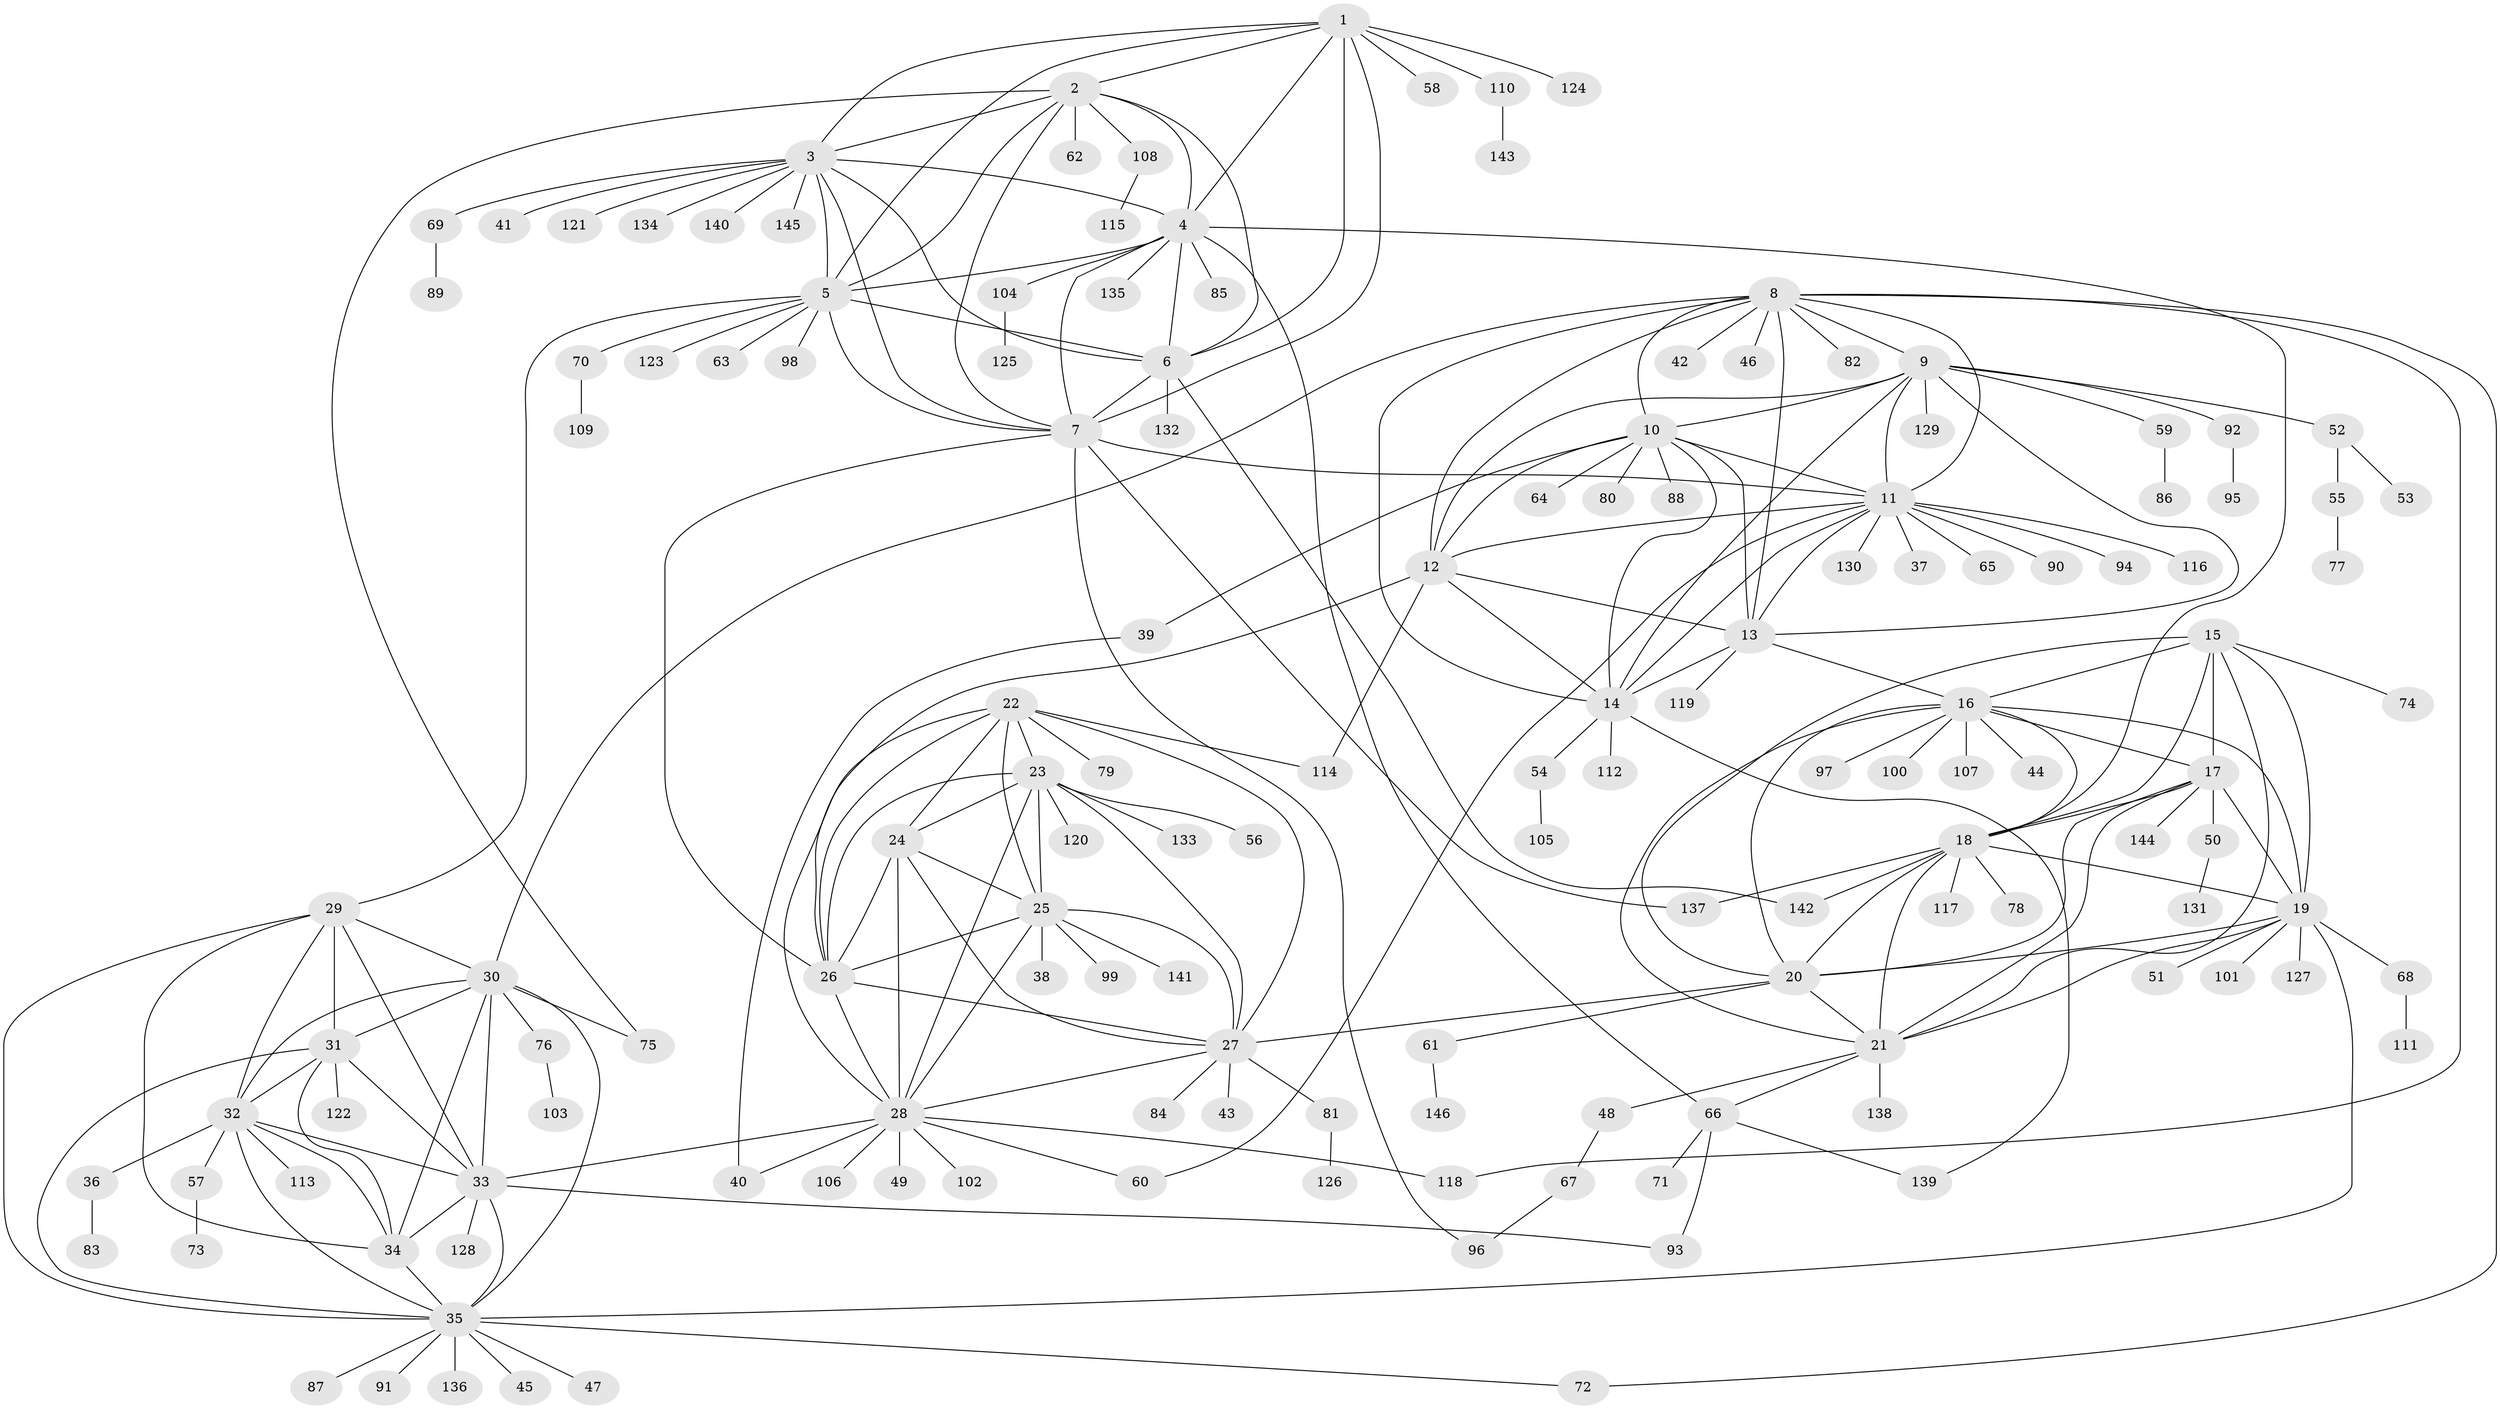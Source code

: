 // coarse degree distribution, {6: 0.05172413793103448, 7: 0.034482758620689655, 12: 0.017241379310344827, 9: 0.017241379310344827, 13: 0.017241379310344827, 11: 0.017241379310344827, 10: 0.017241379310344827, 14: 0.008620689655172414, 8: 0.05172413793103448, 5: 0.017241379310344827, 2: 0.14655172413793102, 1: 0.5948275862068966, 3: 0.008620689655172414}
// Generated by graph-tools (version 1.1) at 2025/52/02/27/25 19:52:18]
// undirected, 146 vertices, 238 edges
graph export_dot {
graph [start="1"]
  node [color=gray90,style=filled];
  1;
  2;
  3;
  4;
  5;
  6;
  7;
  8;
  9;
  10;
  11;
  12;
  13;
  14;
  15;
  16;
  17;
  18;
  19;
  20;
  21;
  22;
  23;
  24;
  25;
  26;
  27;
  28;
  29;
  30;
  31;
  32;
  33;
  34;
  35;
  36;
  37;
  38;
  39;
  40;
  41;
  42;
  43;
  44;
  45;
  46;
  47;
  48;
  49;
  50;
  51;
  52;
  53;
  54;
  55;
  56;
  57;
  58;
  59;
  60;
  61;
  62;
  63;
  64;
  65;
  66;
  67;
  68;
  69;
  70;
  71;
  72;
  73;
  74;
  75;
  76;
  77;
  78;
  79;
  80;
  81;
  82;
  83;
  84;
  85;
  86;
  87;
  88;
  89;
  90;
  91;
  92;
  93;
  94;
  95;
  96;
  97;
  98;
  99;
  100;
  101;
  102;
  103;
  104;
  105;
  106;
  107;
  108;
  109;
  110;
  111;
  112;
  113;
  114;
  115;
  116;
  117;
  118;
  119;
  120;
  121;
  122;
  123;
  124;
  125;
  126;
  127;
  128;
  129;
  130;
  131;
  132;
  133;
  134;
  135;
  136;
  137;
  138;
  139;
  140;
  141;
  142;
  143;
  144;
  145;
  146;
  1 -- 2;
  1 -- 3;
  1 -- 4;
  1 -- 5;
  1 -- 6;
  1 -- 7;
  1 -- 58;
  1 -- 110;
  1 -- 124;
  2 -- 3;
  2 -- 4;
  2 -- 5;
  2 -- 6;
  2 -- 7;
  2 -- 62;
  2 -- 75;
  2 -- 108;
  3 -- 4;
  3 -- 5;
  3 -- 6;
  3 -- 7;
  3 -- 41;
  3 -- 69;
  3 -- 121;
  3 -- 134;
  3 -- 140;
  3 -- 145;
  4 -- 5;
  4 -- 6;
  4 -- 7;
  4 -- 18;
  4 -- 66;
  4 -- 85;
  4 -- 104;
  4 -- 135;
  5 -- 6;
  5 -- 7;
  5 -- 29;
  5 -- 63;
  5 -- 70;
  5 -- 98;
  5 -- 123;
  6 -- 7;
  6 -- 132;
  6 -- 142;
  7 -- 11;
  7 -- 26;
  7 -- 96;
  7 -- 137;
  8 -- 9;
  8 -- 10;
  8 -- 11;
  8 -- 12;
  8 -- 13;
  8 -- 14;
  8 -- 30;
  8 -- 42;
  8 -- 46;
  8 -- 72;
  8 -- 82;
  8 -- 118;
  9 -- 10;
  9 -- 11;
  9 -- 12;
  9 -- 13;
  9 -- 14;
  9 -- 52;
  9 -- 59;
  9 -- 92;
  9 -- 129;
  10 -- 11;
  10 -- 12;
  10 -- 13;
  10 -- 14;
  10 -- 39;
  10 -- 64;
  10 -- 80;
  10 -- 88;
  11 -- 12;
  11 -- 13;
  11 -- 14;
  11 -- 37;
  11 -- 60;
  11 -- 65;
  11 -- 90;
  11 -- 94;
  11 -- 116;
  11 -- 130;
  12 -- 13;
  12 -- 14;
  12 -- 26;
  12 -- 114;
  13 -- 14;
  13 -- 16;
  13 -- 119;
  14 -- 54;
  14 -- 112;
  14 -- 139;
  15 -- 16;
  15 -- 17;
  15 -- 18;
  15 -- 19;
  15 -- 20;
  15 -- 21;
  15 -- 74;
  16 -- 17;
  16 -- 18;
  16 -- 19;
  16 -- 20;
  16 -- 21;
  16 -- 44;
  16 -- 97;
  16 -- 100;
  16 -- 107;
  17 -- 18;
  17 -- 19;
  17 -- 20;
  17 -- 21;
  17 -- 50;
  17 -- 144;
  18 -- 19;
  18 -- 20;
  18 -- 21;
  18 -- 78;
  18 -- 117;
  18 -- 137;
  18 -- 142;
  19 -- 20;
  19 -- 21;
  19 -- 35;
  19 -- 51;
  19 -- 68;
  19 -- 101;
  19 -- 127;
  20 -- 21;
  20 -- 27;
  20 -- 61;
  21 -- 48;
  21 -- 66;
  21 -- 138;
  22 -- 23;
  22 -- 24;
  22 -- 25;
  22 -- 26;
  22 -- 27;
  22 -- 28;
  22 -- 79;
  22 -- 114;
  23 -- 24;
  23 -- 25;
  23 -- 26;
  23 -- 27;
  23 -- 28;
  23 -- 56;
  23 -- 120;
  23 -- 133;
  24 -- 25;
  24 -- 26;
  24 -- 27;
  24 -- 28;
  25 -- 26;
  25 -- 27;
  25 -- 28;
  25 -- 38;
  25 -- 99;
  25 -- 141;
  26 -- 27;
  26 -- 28;
  27 -- 28;
  27 -- 43;
  27 -- 81;
  27 -- 84;
  28 -- 33;
  28 -- 40;
  28 -- 49;
  28 -- 60;
  28 -- 102;
  28 -- 106;
  28 -- 118;
  29 -- 30;
  29 -- 31;
  29 -- 32;
  29 -- 33;
  29 -- 34;
  29 -- 35;
  30 -- 31;
  30 -- 32;
  30 -- 33;
  30 -- 34;
  30 -- 35;
  30 -- 75;
  30 -- 76;
  31 -- 32;
  31 -- 33;
  31 -- 34;
  31 -- 35;
  31 -- 122;
  32 -- 33;
  32 -- 34;
  32 -- 35;
  32 -- 36;
  32 -- 57;
  32 -- 113;
  33 -- 34;
  33 -- 35;
  33 -- 93;
  33 -- 128;
  34 -- 35;
  35 -- 45;
  35 -- 47;
  35 -- 72;
  35 -- 87;
  35 -- 91;
  35 -- 136;
  36 -- 83;
  39 -- 40;
  48 -- 67;
  50 -- 131;
  52 -- 53;
  52 -- 55;
  54 -- 105;
  55 -- 77;
  57 -- 73;
  59 -- 86;
  61 -- 146;
  66 -- 71;
  66 -- 93;
  66 -- 139;
  67 -- 96;
  68 -- 111;
  69 -- 89;
  70 -- 109;
  76 -- 103;
  81 -- 126;
  92 -- 95;
  104 -- 125;
  108 -- 115;
  110 -- 143;
}
